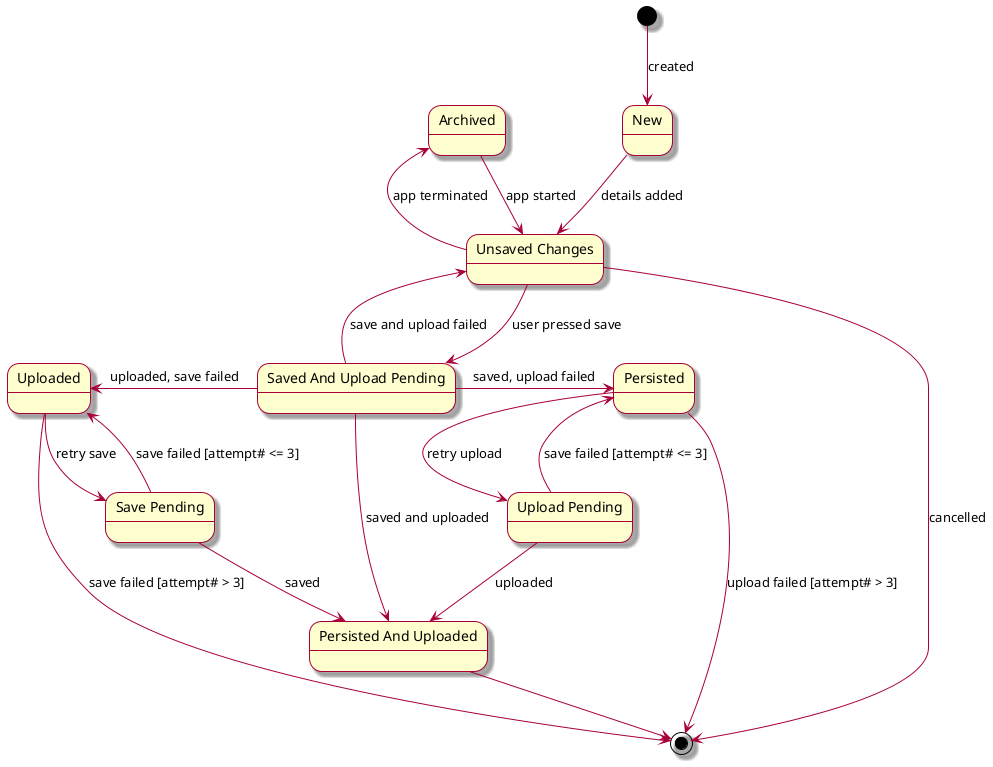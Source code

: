 @startuml

skin rose

state "New" as New
state "Archived" as Archived
state "Unsaved Changes" as Unsaved_Changes
state "Saved And Upload Pending" as Saved_And_Upload_Pending
state "Persisted And Uploaded" as Persisted_And_Uploaded
state "Uploaded" as Uploaded
state "Persisted" as Persisted
state "Save Pending" as Save_Pending
state "Upload Pending" as Upload_Pending

[*] --> New: created

New --> Unsaved_Changes: details added

Archived -down-> Unsaved_Changes: app started
Unsaved_Changes -up-> Archived: app terminated

Unsaved_Changes -right-> Saved_And_Upload_Pending: user pressed save
Saved_And_Upload_Pending -up-> Unsaved_Changes: save and upload failed

Unsaved_Changes --> [*]: cancelled

Saved_And_Upload_Pending -down-> Persisted_And_Uploaded: saved and uploaded

Persisted_And_Uploaded --> [*]

Saved_And_Upload_Pending -left-> Uploaded: uploaded, save failed
Uploaded --> Save_Pending: retry save
Uploaded --> [*]: save failed [attempt# > 3]

Save_Pending --> Persisted_And_Uploaded: saved
Save_Pending --> Uploaded: save failed [attempt# <= 3]

Saved_And_Upload_Pending -right-> Persisted: saved, upload failed
Persisted --> Upload_Pending: retry upload
Persisted --> [*]: upload failed [attempt# > 3]

Upload_Pending --> Persisted_And_Uploaded: uploaded
Upload_Pending --> Persisted: save failed [attempt# <= 3]

@enduml